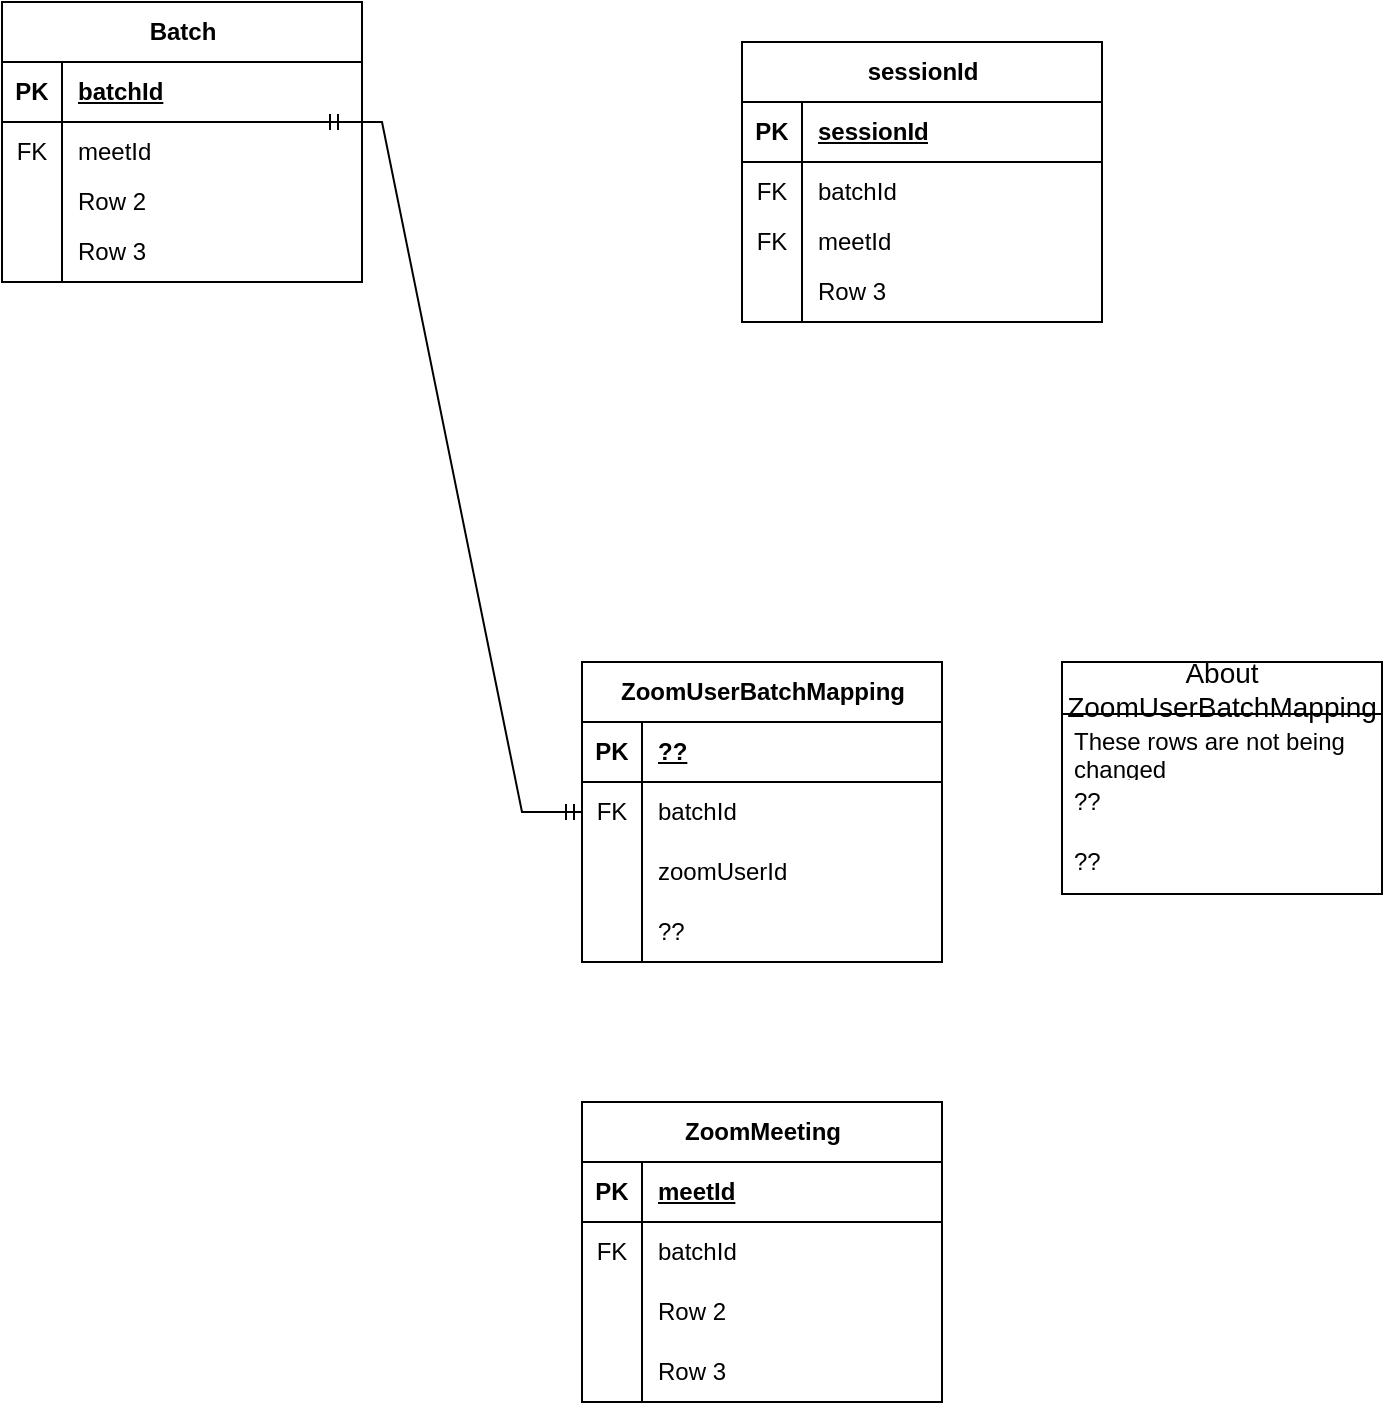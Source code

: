 <mxfile version="23.1.7" type="github">
  <diagram name="Page-1" id="wVpt_3lVWK7A6OH5GlY2">
    <mxGraphModel dx="1002" dy="428" grid="1" gridSize="10" guides="1" tooltips="1" connect="1" arrows="1" fold="1" page="1" pageScale="1" pageWidth="850" pageHeight="1100" math="0" shadow="0">
      <root>
        <mxCell id="0" />
        <mxCell id="1" parent="0" />
        <mxCell id="5_RgBqavyGqn8tBX1-EQ-1" value="Batch" style="shape=table;startSize=30;container=1;collapsible=1;childLayout=tableLayout;fixedRows=1;rowLines=0;fontStyle=1;align=center;resizeLast=1;html=1;" parent="1" vertex="1">
          <mxGeometry x="50" y="100" width="180" height="140" as="geometry" />
        </mxCell>
        <mxCell id="5_RgBqavyGqn8tBX1-EQ-2" value="" style="shape=tableRow;horizontal=0;startSize=0;swimlaneHead=0;swimlaneBody=0;fillColor=none;collapsible=0;dropTarget=0;points=[[0,0.5],[1,0.5]];portConstraint=eastwest;top=0;left=0;right=0;bottom=1;" parent="5_RgBqavyGqn8tBX1-EQ-1" vertex="1">
          <mxGeometry y="30" width="180" height="30" as="geometry" />
        </mxCell>
        <mxCell id="5_RgBqavyGqn8tBX1-EQ-3" value="PK" style="shape=partialRectangle;connectable=0;fillColor=none;top=0;left=0;bottom=0;right=0;fontStyle=1;overflow=hidden;whiteSpace=wrap;html=1;" parent="5_RgBqavyGqn8tBX1-EQ-2" vertex="1">
          <mxGeometry width="30" height="30" as="geometry">
            <mxRectangle width="30" height="30" as="alternateBounds" />
          </mxGeometry>
        </mxCell>
        <mxCell id="5_RgBqavyGqn8tBX1-EQ-4" value="batchId" style="shape=partialRectangle;connectable=0;fillColor=none;top=0;left=0;bottom=0;right=0;align=left;spacingLeft=6;fontStyle=5;overflow=hidden;whiteSpace=wrap;html=1;" parent="5_RgBqavyGqn8tBX1-EQ-2" vertex="1">
          <mxGeometry x="30" width="150" height="30" as="geometry">
            <mxRectangle width="150" height="30" as="alternateBounds" />
          </mxGeometry>
        </mxCell>
        <mxCell id="5_RgBqavyGqn8tBX1-EQ-5" value="" style="shape=tableRow;horizontal=0;startSize=0;swimlaneHead=0;swimlaneBody=0;fillColor=none;collapsible=0;dropTarget=0;points=[[0,0.5],[1,0.5]];portConstraint=eastwest;top=0;left=0;right=0;bottom=0;" parent="5_RgBqavyGqn8tBX1-EQ-1" vertex="1">
          <mxGeometry y="60" width="180" height="30" as="geometry" />
        </mxCell>
        <mxCell id="5_RgBqavyGqn8tBX1-EQ-6" value="FK" style="shape=partialRectangle;connectable=0;fillColor=none;top=0;left=0;bottom=0;right=0;editable=1;overflow=hidden;whiteSpace=wrap;html=1;" parent="5_RgBqavyGqn8tBX1-EQ-5" vertex="1">
          <mxGeometry width="30" height="30" as="geometry">
            <mxRectangle width="30" height="30" as="alternateBounds" />
          </mxGeometry>
        </mxCell>
        <mxCell id="5_RgBqavyGqn8tBX1-EQ-7" value="meetId" style="shape=partialRectangle;connectable=0;fillColor=none;top=0;left=0;bottom=0;right=0;align=left;spacingLeft=6;overflow=hidden;whiteSpace=wrap;html=1;" parent="5_RgBqavyGqn8tBX1-EQ-5" vertex="1">
          <mxGeometry x="30" width="150" height="30" as="geometry">
            <mxRectangle width="150" height="30" as="alternateBounds" />
          </mxGeometry>
        </mxCell>
        <mxCell id="5_RgBqavyGqn8tBX1-EQ-8" value="" style="shape=tableRow;horizontal=0;startSize=0;swimlaneHead=0;swimlaneBody=0;fillColor=none;collapsible=0;dropTarget=0;points=[[0,0.5],[1,0.5]];portConstraint=eastwest;top=0;left=0;right=0;bottom=0;" parent="5_RgBqavyGqn8tBX1-EQ-1" vertex="1">
          <mxGeometry y="90" width="180" height="20" as="geometry" />
        </mxCell>
        <mxCell id="5_RgBqavyGqn8tBX1-EQ-9" value="" style="shape=partialRectangle;connectable=0;fillColor=none;top=0;left=0;bottom=0;right=0;editable=1;overflow=hidden;whiteSpace=wrap;html=1;" parent="5_RgBqavyGqn8tBX1-EQ-8" vertex="1">
          <mxGeometry width="30" height="20" as="geometry">
            <mxRectangle width="30" height="20" as="alternateBounds" />
          </mxGeometry>
        </mxCell>
        <mxCell id="5_RgBqavyGqn8tBX1-EQ-10" value="Row 2" style="shape=partialRectangle;connectable=0;fillColor=none;top=0;left=0;bottom=0;right=0;align=left;spacingLeft=6;overflow=hidden;whiteSpace=wrap;html=1;" parent="5_RgBqavyGqn8tBX1-EQ-8" vertex="1">
          <mxGeometry x="30" width="150" height="20" as="geometry">
            <mxRectangle width="150" height="20" as="alternateBounds" />
          </mxGeometry>
        </mxCell>
        <mxCell id="5_RgBqavyGqn8tBX1-EQ-11" value="" style="shape=tableRow;horizontal=0;startSize=0;swimlaneHead=0;swimlaneBody=0;fillColor=none;collapsible=0;dropTarget=0;points=[[0,0.5],[1,0.5]];portConstraint=eastwest;top=0;left=0;right=0;bottom=0;" parent="5_RgBqavyGqn8tBX1-EQ-1" vertex="1">
          <mxGeometry y="110" width="180" height="30" as="geometry" />
        </mxCell>
        <mxCell id="5_RgBqavyGqn8tBX1-EQ-12" value="" style="shape=partialRectangle;connectable=0;fillColor=none;top=0;left=0;bottom=0;right=0;editable=1;overflow=hidden;whiteSpace=wrap;html=1;" parent="5_RgBqavyGqn8tBX1-EQ-11" vertex="1">
          <mxGeometry width="30" height="30" as="geometry">
            <mxRectangle width="30" height="30" as="alternateBounds" />
          </mxGeometry>
        </mxCell>
        <mxCell id="5_RgBqavyGqn8tBX1-EQ-13" value="Row 3" style="shape=partialRectangle;connectable=0;fillColor=none;top=0;left=0;bottom=0;right=0;align=left;spacingLeft=6;overflow=hidden;whiteSpace=wrap;html=1;" parent="5_RgBqavyGqn8tBX1-EQ-11" vertex="1">
          <mxGeometry x="30" width="150" height="30" as="geometry">
            <mxRectangle width="150" height="30" as="alternateBounds" />
          </mxGeometry>
        </mxCell>
        <mxCell id="5_RgBqavyGqn8tBX1-EQ-14" value="ZoomUserBatchMapping" style="shape=table;startSize=30;container=1;collapsible=1;childLayout=tableLayout;fixedRows=1;rowLines=0;fontStyle=1;align=center;resizeLast=1;html=1;" parent="1" vertex="1">
          <mxGeometry x="340" y="430" width="180" height="150" as="geometry" />
        </mxCell>
        <mxCell id="5_RgBqavyGqn8tBX1-EQ-15" value="" style="shape=tableRow;horizontal=0;startSize=0;swimlaneHead=0;swimlaneBody=0;fillColor=none;collapsible=0;dropTarget=0;points=[[0,0.5],[1,0.5]];portConstraint=eastwest;top=0;left=0;right=0;bottom=1;" parent="5_RgBqavyGqn8tBX1-EQ-14" vertex="1">
          <mxGeometry y="30" width="180" height="30" as="geometry" />
        </mxCell>
        <mxCell id="5_RgBqavyGqn8tBX1-EQ-16" value="PK" style="shape=partialRectangle;connectable=0;fillColor=none;top=0;left=0;bottom=0;right=0;fontStyle=1;overflow=hidden;whiteSpace=wrap;html=1;" parent="5_RgBqavyGqn8tBX1-EQ-15" vertex="1">
          <mxGeometry width="30" height="30" as="geometry">
            <mxRectangle width="30" height="30" as="alternateBounds" />
          </mxGeometry>
        </mxCell>
        <mxCell id="5_RgBqavyGqn8tBX1-EQ-17" value="??" style="shape=partialRectangle;connectable=0;fillColor=none;top=0;left=0;bottom=0;right=0;align=left;spacingLeft=6;fontStyle=5;overflow=hidden;whiteSpace=wrap;html=1;" parent="5_RgBqavyGqn8tBX1-EQ-15" vertex="1">
          <mxGeometry x="30" width="150" height="30" as="geometry">
            <mxRectangle width="150" height="30" as="alternateBounds" />
          </mxGeometry>
        </mxCell>
        <mxCell id="5_RgBqavyGqn8tBX1-EQ-18" value="" style="shape=tableRow;horizontal=0;startSize=0;swimlaneHead=0;swimlaneBody=0;fillColor=none;collapsible=0;dropTarget=0;points=[[0,0.5],[1,0.5]];portConstraint=eastwest;top=0;left=0;right=0;bottom=0;" parent="5_RgBqavyGqn8tBX1-EQ-14" vertex="1">
          <mxGeometry y="60" width="180" height="30" as="geometry" />
        </mxCell>
        <mxCell id="5_RgBqavyGqn8tBX1-EQ-19" value="FK" style="shape=partialRectangle;connectable=0;fillColor=none;top=0;left=0;bottom=0;right=0;editable=1;overflow=hidden;whiteSpace=wrap;html=1;" parent="5_RgBqavyGqn8tBX1-EQ-18" vertex="1">
          <mxGeometry width="30" height="30" as="geometry">
            <mxRectangle width="30" height="30" as="alternateBounds" />
          </mxGeometry>
        </mxCell>
        <mxCell id="5_RgBqavyGqn8tBX1-EQ-20" value="batchId" style="shape=partialRectangle;connectable=0;fillColor=none;top=0;left=0;bottom=0;right=0;align=left;spacingLeft=6;overflow=hidden;whiteSpace=wrap;html=1;" parent="5_RgBqavyGqn8tBX1-EQ-18" vertex="1">
          <mxGeometry x="30" width="150" height="30" as="geometry">
            <mxRectangle width="150" height="30" as="alternateBounds" />
          </mxGeometry>
        </mxCell>
        <mxCell id="5_RgBqavyGqn8tBX1-EQ-21" value="" style="shape=tableRow;horizontal=0;startSize=0;swimlaneHead=0;swimlaneBody=0;fillColor=none;collapsible=0;dropTarget=0;points=[[0,0.5],[1,0.5]];portConstraint=eastwest;top=0;left=0;right=0;bottom=0;" parent="5_RgBqavyGqn8tBX1-EQ-14" vertex="1">
          <mxGeometry y="90" width="180" height="30" as="geometry" />
        </mxCell>
        <mxCell id="5_RgBqavyGqn8tBX1-EQ-22" value="" style="shape=partialRectangle;connectable=0;fillColor=none;top=0;left=0;bottom=0;right=0;editable=1;overflow=hidden;whiteSpace=wrap;html=1;" parent="5_RgBqavyGqn8tBX1-EQ-21" vertex="1">
          <mxGeometry width="30" height="30" as="geometry">
            <mxRectangle width="30" height="30" as="alternateBounds" />
          </mxGeometry>
        </mxCell>
        <mxCell id="5_RgBqavyGqn8tBX1-EQ-23" value="zoomUserId" style="shape=partialRectangle;connectable=0;fillColor=none;top=0;left=0;bottom=0;right=0;align=left;spacingLeft=6;overflow=hidden;whiteSpace=wrap;html=1;" parent="5_RgBqavyGqn8tBX1-EQ-21" vertex="1">
          <mxGeometry x="30" width="150" height="30" as="geometry">
            <mxRectangle width="150" height="30" as="alternateBounds" />
          </mxGeometry>
        </mxCell>
        <mxCell id="5_RgBqavyGqn8tBX1-EQ-24" value="" style="shape=tableRow;horizontal=0;startSize=0;swimlaneHead=0;swimlaneBody=0;fillColor=none;collapsible=0;dropTarget=0;points=[[0,0.5],[1,0.5]];portConstraint=eastwest;top=0;left=0;right=0;bottom=0;" parent="5_RgBqavyGqn8tBX1-EQ-14" vertex="1">
          <mxGeometry y="120" width="180" height="30" as="geometry" />
        </mxCell>
        <mxCell id="5_RgBqavyGqn8tBX1-EQ-25" value="" style="shape=partialRectangle;connectable=0;fillColor=none;top=0;left=0;bottom=0;right=0;editable=1;overflow=hidden;whiteSpace=wrap;html=1;" parent="5_RgBqavyGqn8tBX1-EQ-24" vertex="1">
          <mxGeometry width="30" height="30" as="geometry">
            <mxRectangle width="30" height="30" as="alternateBounds" />
          </mxGeometry>
        </mxCell>
        <mxCell id="5_RgBqavyGqn8tBX1-EQ-26" value="??" style="shape=partialRectangle;connectable=0;fillColor=none;top=0;left=0;bottom=0;right=0;align=left;spacingLeft=6;overflow=hidden;whiteSpace=wrap;html=1;" parent="5_RgBqavyGqn8tBX1-EQ-24" vertex="1">
          <mxGeometry x="30" width="150" height="30" as="geometry">
            <mxRectangle width="150" height="30" as="alternateBounds" />
          </mxGeometry>
        </mxCell>
        <mxCell id="5_RgBqavyGqn8tBX1-EQ-27" value="ZoomMeeting" style="shape=table;startSize=30;container=1;collapsible=1;childLayout=tableLayout;fixedRows=1;rowLines=0;fontStyle=1;align=center;resizeLast=1;html=1;" parent="1" vertex="1">
          <mxGeometry x="340" y="650" width="180" height="150" as="geometry" />
        </mxCell>
        <mxCell id="5_RgBqavyGqn8tBX1-EQ-28" value="" style="shape=tableRow;horizontal=0;startSize=0;swimlaneHead=0;swimlaneBody=0;fillColor=none;collapsible=0;dropTarget=0;points=[[0,0.5],[1,0.5]];portConstraint=eastwest;top=0;left=0;right=0;bottom=1;" parent="5_RgBqavyGqn8tBX1-EQ-27" vertex="1">
          <mxGeometry y="30" width="180" height="30" as="geometry" />
        </mxCell>
        <mxCell id="5_RgBqavyGqn8tBX1-EQ-29" value="PK" style="shape=partialRectangle;connectable=0;fillColor=none;top=0;left=0;bottom=0;right=0;fontStyle=1;overflow=hidden;whiteSpace=wrap;html=1;" parent="5_RgBqavyGqn8tBX1-EQ-28" vertex="1">
          <mxGeometry width="30" height="30" as="geometry">
            <mxRectangle width="30" height="30" as="alternateBounds" />
          </mxGeometry>
        </mxCell>
        <mxCell id="5_RgBqavyGqn8tBX1-EQ-30" value="meetId" style="shape=partialRectangle;connectable=0;fillColor=none;top=0;left=0;bottom=0;right=0;align=left;spacingLeft=6;fontStyle=5;overflow=hidden;whiteSpace=wrap;html=1;" parent="5_RgBqavyGqn8tBX1-EQ-28" vertex="1">
          <mxGeometry x="30" width="150" height="30" as="geometry">
            <mxRectangle width="150" height="30" as="alternateBounds" />
          </mxGeometry>
        </mxCell>
        <mxCell id="5_RgBqavyGqn8tBX1-EQ-31" value="" style="shape=tableRow;horizontal=0;startSize=0;swimlaneHead=0;swimlaneBody=0;fillColor=none;collapsible=0;dropTarget=0;points=[[0,0.5],[1,0.5]];portConstraint=eastwest;top=0;left=0;right=0;bottom=0;" parent="5_RgBqavyGqn8tBX1-EQ-27" vertex="1">
          <mxGeometry y="60" width="180" height="30" as="geometry" />
        </mxCell>
        <mxCell id="5_RgBqavyGqn8tBX1-EQ-32" value="FK" style="shape=partialRectangle;connectable=0;fillColor=none;top=0;left=0;bottom=0;right=0;editable=1;overflow=hidden;whiteSpace=wrap;html=1;" parent="5_RgBqavyGqn8tBX1-EQ-31" vertex="1">
          <mxGeometry width="30" height="30" as="geometry">
            <mxRectangle width="30" height="30" as="alternateBounds" />
          </mxGeometry>
        </mxCell>
        <mxCell id="5_RgBqavyGqn8tBX1-EQ-33" value="batchId" style="shape=partialRectangle;connectable=0;fillColor=none;top=0;left=0;bottom=0;right=0;align=left;spacingLeft=6;overflow=hidden;whiteSpace=wrap;html=1;" parent="5_RgBqavyGqn8tBX1-EQ-31" vertex="1">
          <mxGeometry x="30" width="150" height="30" as="geometry">
            <mxRectangle width="150" height="30" as="alternateBounds" />
          </mxGeometry>
        </mxCell>
        <mxCell id="5_RgBqavyGqn8tBX1-EQ-34" value="" style="shape=tableRow;horizontal=0;startSize=0;swimlaneHead=0;swimlaneBody=0;fillColor=none;collapsible=0;dropTarget=0;points=[[0,0.5],[1,0.5]];portConstraint=eastwest;top=0;left=0;right=0;bottom=0;" parent="5_RgBqavyGqn8tBX1-EQ-27" vertex="1">
          <mxGeometry y="90" width="180" height="30" as="geometry" />
        </mxCell>
        <mxCell id="5_RgBqavyGqn8tBX1-EQ-35" value="" style="shape=partialRectangle;connectable=0;fillColor=none;top=0;left=0;bottom=0;right=0;editable=1;overflow=hidden;whiteSpace=wrap;html=1;" parent="5_RgBqavyGqn8tBX1-EQ-34" vertex="1">
          <mxGeometry width="30" height="30" as="geometry">
            <mxRectangle width="30" height="30" as="alternateBounds" />
          </mxGeometry>
        </mxCell>
        <mxCell id="5_RgBqavyGqn8tBX1-EQ-36" value="Row 2" style="shape=partialRectangle;connectable=0;fillColor=none;top=0;left=0;bottom=0;right=0;align=left;spacingLeft=6;overflow=hidden;whiteSpace=wrap;html=1;" parent="5_RgBqavyGqn8tBX1-EQ-34" vertex="1">
          <mxGeometry x="30" width="150" height="30" as="geometry">
            <mxRectangle width="150" height="30" as="alternateBounds" />
          </mxGeometry>
        </mxCell>
        <mxCell id="5_RgBqavyGqn8tBX1-EQ-37" value="" style="shape=tableRow;horizontal=0;startSize=0;swimlaneHead=0;swimlaneBody=0;fillColor=none;collapsible=0;dropTarget=0;points=[[0,0.5],[1,0.5]];portConstraint=eastwest;top=0;left=0;right=0;bottom=0;" parent="5_RgBqavyGqn8tBX1-EQ-27" vertex="1">
          <mxGeometry y="120" width="180" height="30" as="geometry" />
        </mxCell>
        <mxCell id="5_RgBqavyGqn8tBX1-EQ-38" value="" style="shape=partialRectangle;connectable=0;fillColor=none;top=0;left=0;bottom=0;right=0;editable=1;overflow=hidden;whiteSpace=wrap;html=1;" parent="5_RgBqavyGqn8tBX1-EQ-37" vertex="1">
          <mxGeometry width="30" height="30" as="geometry">
            <mxRectangle width="30" height="30" as="alternateBounds" />
          </mxGeometry>
        </mxCell>
        <mxCell id="5_RgBqavyGqn8tBX1-EQ-39" value="Row 3" style="shape=partialRectangle;connectable=0;fillColor=none;top=0;left=0;bottom=0;right=0;align=left;spacingLeft=6;overflow=hidden;whiteSpace=wrap;html=1;" parent="5_RgBqavyGqn8tBX1-EQ-37" vertex="1">
          <mxGeometry x="30" width="150" height="30" as="geometry">
            <mxRectangle width="150" height="30" as="alternateBounds" />
          </mxGeometry>
        </mxCell>
        <mxCell id="5_RgBqavyGqn8tBX1-EQ-40" value="About &#xa;ZoomUserBatchMapping" style="swimlane;fontStyle=0;childLayout=stackLayout;horizontal=1;startSize=26;horizontalStack=0;resizeParent=1;resizeParentMax=0;resizeLast=0;collapsible=1;marginBottom=0;align=center;fontSize=14;" parent="1" vertex="1">
          <mxGeometry x="580" y="430" width="160" height="116" as="geometry" />
        </mxCell>
        <mxCell id="5_RgBqavyGqn8tBX1-EQ-41" value="These rows are not being changed" style="text;strokeColor=none;fillColor=none;spacingLeft=4;spacingRight=4;overflow=hidden;rotatable=0;points=[[0,0.5],[1,0.5]];portConstraint=eastwest;fontSize=12;whiteSpace=wrap;html=1;" parent="5_RgBqavyGqn8tBX1-EQ-40" vertex="1">
          <mxGeometry y="26" width="160" height="30" as="geometry" />
        </mxCell>
        <mxCell id="5_RgBqavyGqn8tBX1-EQ-42" value="??" style="text;strokeColor=none;fillColor=none;spacingLeft=4;spacingRight=4;overflow=hidden;rotatable=0;points=[[0,0.5],[1,0.5]];portConstraint=eastwest;fontSize=12;whiteSpace=wrap;html=1;" parent="5_RgBqavyGqn8tBX1-EQ-40" vertex="1">
          <mxGeometry y="56" width="160" height="30" as="geometry" />
        </mxCell>
        <mxCell id="5_RgBqavyGqn8tBX1-EQ-43" value="??" style="text;strokeColor=none;fillColor=none;spacingLeft=4;spacingRight=4;overflow=hidden;rotatable=0;points=[[0,0.5],[1,0.5]];portConstraint=eastwest;fontSize=12;whiteSpace=wrap;html=1;" parent="5_RgBqavyGqn8tBX1-EQ-40" vertex="1">
          <mxGeometry y="86" width="160" height="30" as="geometry" />
        </mxCell>
        <mxCell id="5_RgBqavyGqn8tBX1-EQ-44" value="" style="edgeStyle=entityRelationEdgeStyle;fontSize=12;html=1;endArrow=ERmandOne;startArrow=ERmandOne;rounded=0;entryX=0;entryY=0.5;entryDx=0;entryDy=0;" parent="1" target="5_RgBqavyGqn8tBX1-EQ-18" edge="1">
          <mxGeometry width="100" height="100" relative="1" as="geometry">
            <mxPoint x="210" y="160" as="sourcePoint" />
            <mxPoint x="150" y="510" as="targetPoint" />
            <Array as="points">
              <mxPoint x="-360" y="305" />
              <mxPoint x="80" y="365" />
              <mxPoint x="10" y="275" />
            </Array>
          </mxGeometry>
        </mxCell>
        <mxCell id="5_RgBqavyGqn8tBX1-EQ-45" value="sessionId" style="shape=table;startSize=30;container=1;collapsible=1;childLayout=tableLayout;fixedRows=1;rowLines=0;fontStyle=1;align=center;resizeLast=1;html=1;" parent="1" vertex="1">
          <mxGeometry x="420" y="120" width="180" height="140" as="geometry" />
        </mxCell>
        <mxCell id="5_RgBqavyGqn8tBX1-EQ-46" value="" style="shape=tableRow;horizontal=0;startSize=0;swimlaneHead=0;swimlaneBody=0;fillColor=none;collapsible=0;dropTarget=0;points=[[0,0.5],[1,0.5]];portConstraint=eastwest;top=0;left=0;right=0;bottom=1;" parent="5_RgBqavyGqn8tBX1-EQ-45" vertex="1">
          <mxGeometry y="30" width="180" height="30" as="geometry" />
        </mxCell>
        <mxCell id="5_RgBqavyGqn8tBX1-EQ-47" value="PK" style="shape=partialRectangle;connectable=0;fillColor=none;top=0;left=0;bottom=0;right=0;fontStyle=1;overflow=hidden;whiteSpace=wrap;html=1;" parent="5_RgBqavyGqn8tBX1-EQ-46" vertex="1">
          <mxGeometry width="30" height="30" as="geometry">
            <mxRectangle width="30" height="30" as="alternateBounds" />
          </mxGeometry>
        </mxCell>
        <mxCell id="5_RgBqavyGqn8tBX1-EQ-48" value="sessionId" style="shape=partialRectangle;connectable=0;fillColor=none;top=0;left=0;bottom=0;right=0;align=left;spacingLeft=6;fontStyle=5;overflow=hidden;whiteSpace=wrap;html=1;" parent="5_RgBqavyGqn8tBX1-EQ-46" vertex="1">
          <mxGeometry x="30" width="150" height="30" as="geometry">
            <mxRectangle width="150" height="30" as="alternateBounds" />
          </mxGeometry>
        </mxCell>
        <mxCell id="5_RgBqavyGqn8tBX1-EQ-49" value="" style="shape=tableRow;horizontal=0;startSize=0;swimlaneHead=0;swimlaneBody=0;fillColor=none;collapsible=0;dropTarget=0;points=[[0,0.5],[1,0.5]];portConstraint=eastwest;top=0;left=0;right=0;bottom=0;" parent="5_RgBqavyGqn8tBX1-EQ-45" vertex="1">
          <mxGeometry y="60" width="180" height="30" as="geometry" />
        </mxCell>
        <mxCell id="5_RgBqavyGqn8tBX1-EQ-50" value="FK" style="shape=partialRectangle;connectable=0;fillColor=none;top=0;left=0;bottom=0;right=0;editable=1;overflow=hidden;whiteSpace=wrap;html=1;" parent="5_RgBqavyGqn8tBX1-EQ-49" vertex="1">
          <mxGeometry width="30" height="30" as="geometry">
            <mxRectangle width="30" height="30" as="alternateBounds" />
          </mxGeometry>
        </mxCell>
        <mxCell id="5_RgBqavyGqn8tBX1-EQ-51" value="batchId" style="shape=partialRectangle;connectable=0;fillColor=none;top=0;left=0;bottom=0;right=0;align=left;spacingLeft=6;overflow=hidden;whiteSpace=wrap;html=1;" parent="5_RgBqavyGqn8tBX1-EQ-49" vertex="1">
          <mxGeometry x="30" width="150" height="30" as="geometry">
            <mxRectangle width="150" height="30" as="alternateBounds" />
          </mxGeometry>
        </mxCell>
        <mxCell id="5_RgBqavyGqn8tBX1-EQ-52" value="" style="shape=tableRow;horizontal=0;startSize=0;swimlaneHead=0;swimlaneBody=0;fillColor=none;collapsible=0;dropTarget=0;points=[[0,0.5],[1,0.5]];portConstraint=eastwest;top=0;left=0;right=0;bottom=0;" parent="5_RgBqavyGqn8tBX1-EQ-45" vertex="1">
          <mxGeometry y="90" width="180" height="20" as="geometry" />
        </mxCell>
        <mxCell id="5_RgBqavyGqn8tBX1-EQ-53" value="FK" style="shape=partialRectangle;connectable=0;fillColor=none;top=0;left=0;bottom=0;right=0;editable=1;overflow=hidden;whiteSpace=wrap;html=1;" parent="5_RgBqavyGqn8tBX1-EQ-52" vertex="1">
          <mxGeometry width="30" height="20" as="geometry">
            <mxRectangle width="30" height="20" as="alternateBounds" />
          </mxGeometry>
        </mxCell>
        <mxCell id="5_RgBqavyGqn8tBX1-EQ-54" value="meetId" style="shape=partialRectangle;connectable=0;fillColor=none;top=0;left=0;bottom=0;right=0;align=left;spacingLeft=6;overflow=hidden;whiteSpace=wrap;html=1;" parent="5_RgBqavyGqn8tBX1-EQ-52" vertex="1">
          <mxGeometry x="30" width="150" height="20" as="geometry">
            <mxRectangle width="150" height="20" as="alternateBounds" />
          </mxGeometry>
        </mxCell>
        <mxCell id="5_RgBqavyGqn8tBX1-EQ-55" value="" style="shape=tableRow;horizontal=0;startSize=0;swimlaneHead=0;swimlaneBody=0;fillColor=none;collapsible=0;dropTarget=0;points=[[0,0.5],[1,0.5]];portConstraint=eastwest;top=0;left=0;right=0;bottom=0;" parent="5_RgBqavyGqn8tBX1-EQ-45" vertex="1">
          <mxGeometry y="110" width="180" height="30" as="geometry" />
        </mxCell>
        <mxCell id="5_RgBqavyGqn8tBX1-EQ-56" value="" style="shape=partialRectangle;connectable=0;fillColor=none;top=0;left=0;bottom=0;right=0;editable=1;overflow=hidden;whiteSpace=wrap;html=1;" parent="5_RgBqavyGqn8tBX1-EQ-55" vertex="1">
          <mxGeometry width="30" height="30" as="geometry">
            <mxRectangle width="30" height="30" as="alternateBounds" />
          </mxGeometry>
        </mxCell>
        <mxCell id="5_RgBqavyGqn8tBX1-EQ-57" value="Row 3" style="shape=partialRectangle;connectable=0;fillColor=none;top=0;left=0;bottom=0;right=0;align=left;spacingLeft=6;overflow=hidden;whiteSpace=wrap;html=1;" parent="5_RgBqavyGqn8tBX1-EQ-55" vertex="1">
          <mxGeometry x="30" width="150" height="30" as="geometry">
            <mxRectangle width="150" height="30" as="alternateBounds" />
          </mxGeometry>
        </mxCell>
      </root>
    </mxGraphModel>
  </diagram>
</mxfile>
